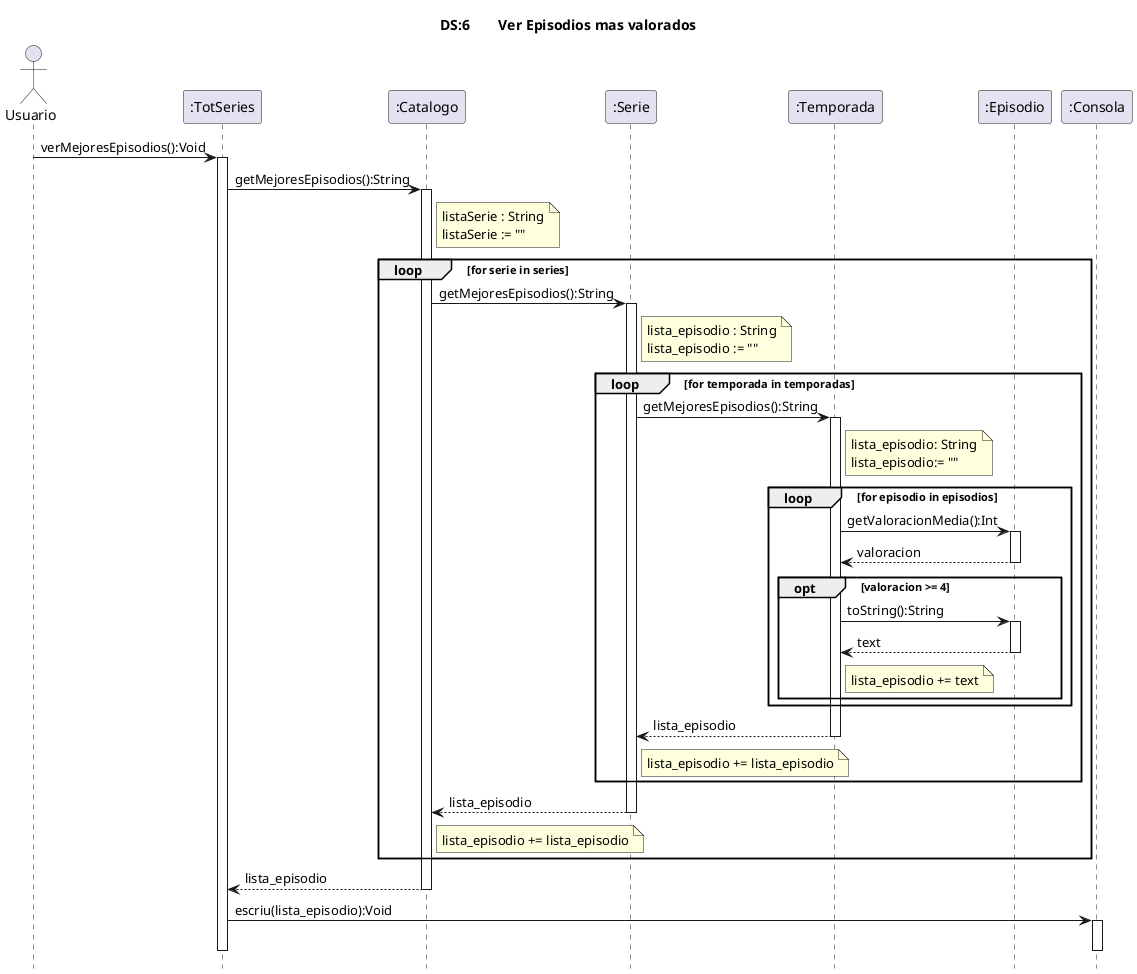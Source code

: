 @startuml
title	DS:6	Ver Episodios mas valorados
hide	footbox

actor Usuario
participant ":TotSeries" as TotSeries
participant ":Catalogo" as Catalogo
participant ":Serie" as Serie
participant ":Temporada" as Temporada
participant ":Episodio" as Episodio
participant ":Consola" as Consola

Usuario -> TotSeries:verMejoresEpisodios():Void
activate TotSeries
TotSeries -> Catalogo:getMejoresEpisodios():String
activate Catalogo


note right Catalogo
    listaSerie : String
    listaSerie := ""
end note

loop for serie in series
    Catalogo -> Serie:getMejoresEpisodios():String
    activate Serie


    note right Serie
    lista_episodio : String
    lista_episodio := ""
    end note

    loop for temporada in temporadas
        Serie -> Temporada:getMejoresEpisodios():String
        activate Temporada


        note right Temporada
            lista_episodio: String
            lista_episodio:= ""
        end note

        loop for episodio in episodios
            Temporada -> Episodio:getValoracionMedia():Int
            activate Episodio
            Episodio --> Temporada:valoracion
            deactivate Episodio


            opt valoracion >= 4
                Temporada -> Episodio:toString():String
                activate Episodio
                Episodio --> Temporada:text
                deactivate Episodio

                note right Temporada
                    lista_episodio += text
                end note

            end opt
        end loop
        Temporada --> Serie:lista_episodio
        deactivate Temporada


        note right Serie
            lista_episodio += lista_episodio
        end note

    end loop
    Serie --> Catalogo:lista_episodio
    deactivate Serie

     note right Catalogo
        lista_episodio += lista_episodio
    end note
end loop
Catalogo --> TotSeries:lista_episodio
deactivate Catalogo

TotSeries -> Consola : escriu(lista_episodio):Void
activate Consola
deactivate Consola
deactivate TotSeries
@enduml